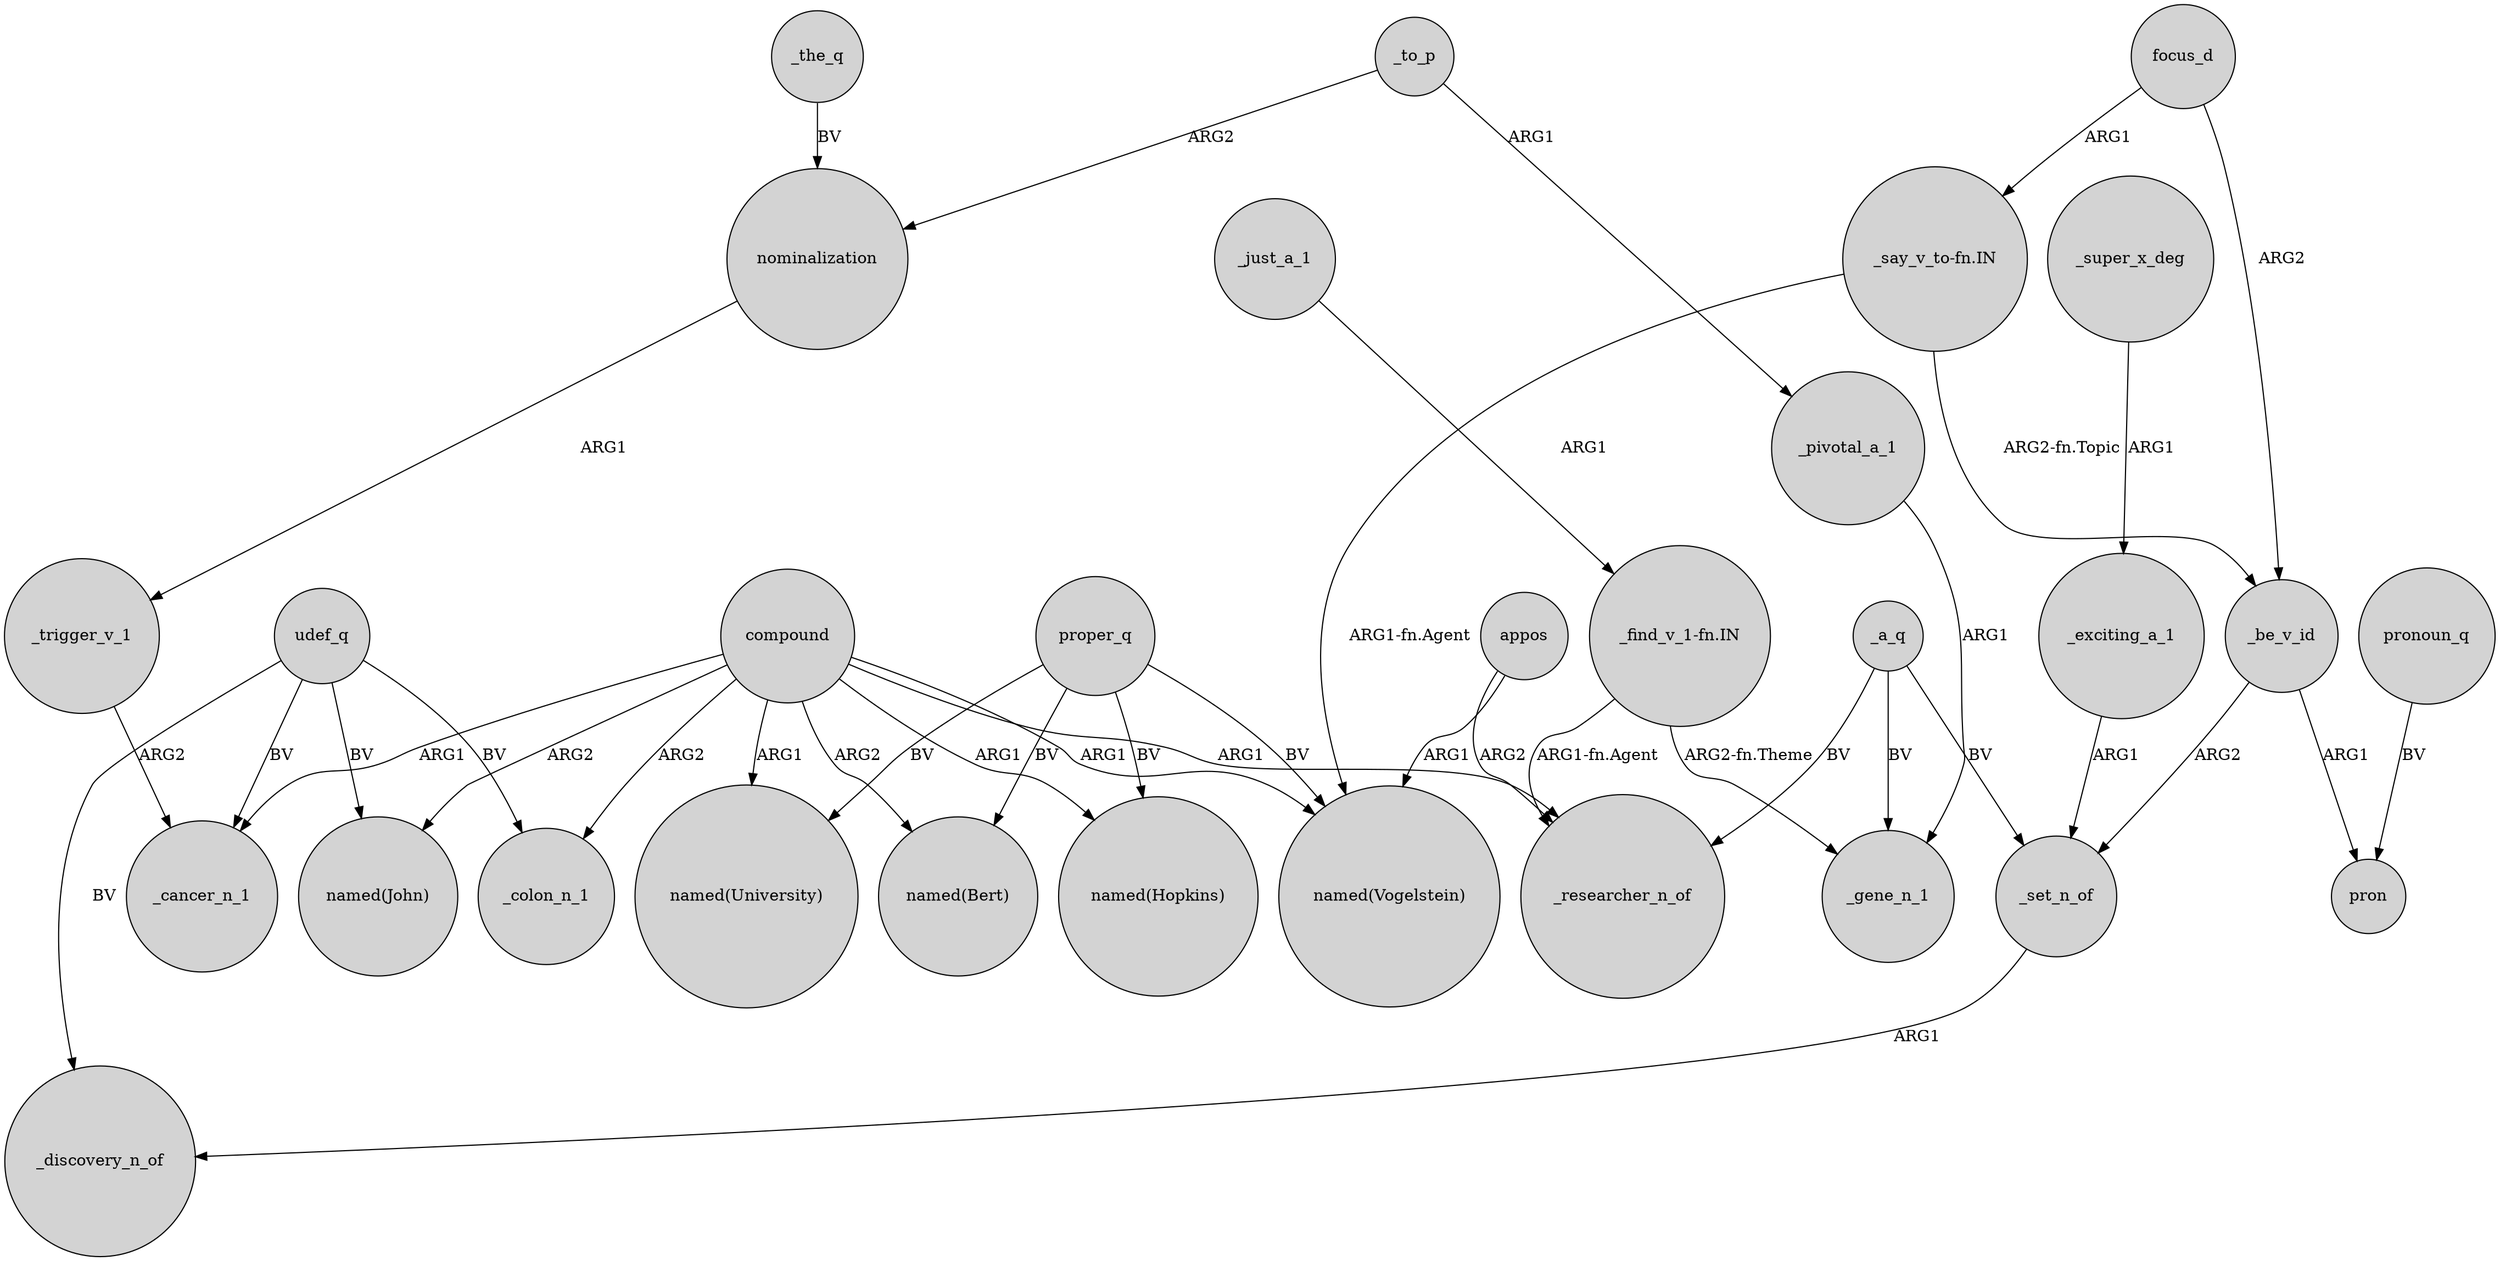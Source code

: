 digraph {
	node [shape=circle style=filled]
	focus_d -> _be_v_id [label=ARG2]
	compound -> "named(John)" [label=ARG2]
	_pivotal_a_1 -> _gene_n_1 [label=ARG1]
	_exciting_a_1 -> _set_n_of [label=ARG1]
	udef_q -> _cancer_n_1 [label=BV]
	compound -> _researcher_n_of [label=ARG1]
	udef_q -> "named(John)" [label=BV]
	proper_q -> "named(Hopkins)" [label=BV]
	_the_q -> nominalization [label=BV]
	compound -> "named(Vogelstein)" [label=ARG1]
	appos -> _researcher_n_of [label=ARG2]
	compound -> "named(University)" [label=ARG1]
	_a_q -> _gene_n_1 [label=BV]
	appos -> "named(Vogelstein)" [label=ARG1]
	_just_a_1 -> "_find_v_1-fn.IN" [label=ARG1]
	_be_v_id -> pron [label=ARG1]
	_set_n_of -> _discovery_n_of [label=ARG1]
	proper_q -> "named(Bert)" [label=BV]
	_a_q -> _researcher_n_of [label=BV]
	"_find_v_1-fn.IN" -> _researcher_n_of [label="ARG1-fn.Agent"]
	compound -> _cancer_n_1 [label=ARG1]
	"_say_v_to-fn.IN" -> _be_v_id [label="ARG2-fn.Topic"]
	_trigger_v_1 -> _cancer_n_1 [label=ARG2]
	_a_q -> _set_n_of [label=BV]
	pronoun_q -> pron [label=BV]
	udef_q -> _discovery_n_of [label=BV]
	compound -> "named(Hopkins)" [label=ARG1]
	compound -> "named(Bert)" [label=ARG2]
	_to_p -> nominalization [label=ARG2]
	_to_p -> _pivotal_a_1 [label=ARG1]
	_super_x_deg -> _exciting_a_1 [label=ARG1]
	"_say_v_to-fn.IN" -> "named(Vogelstein)" [label="ARG1-fn.Agent"]
	nominalization -> _trigger_v_1 [label=ARG1]
	compound -> _colon_n_1 [label=ARG2]
	proper_q -> "named(Vogelstein)" [label=BV]
	udef_q -> _colon_n_1 [label=BV]
	_be_v_id -> _set_n_of [label=ARG2]
	focus_d -> "_say_v_to-fn.IN" [label=ARG1]
	"_find_v_1-fn.IN" -> _gene_n_1 [label="ARG2-fn.Theme"]
	proper_q -> "named(University)" [label=BV]
}
